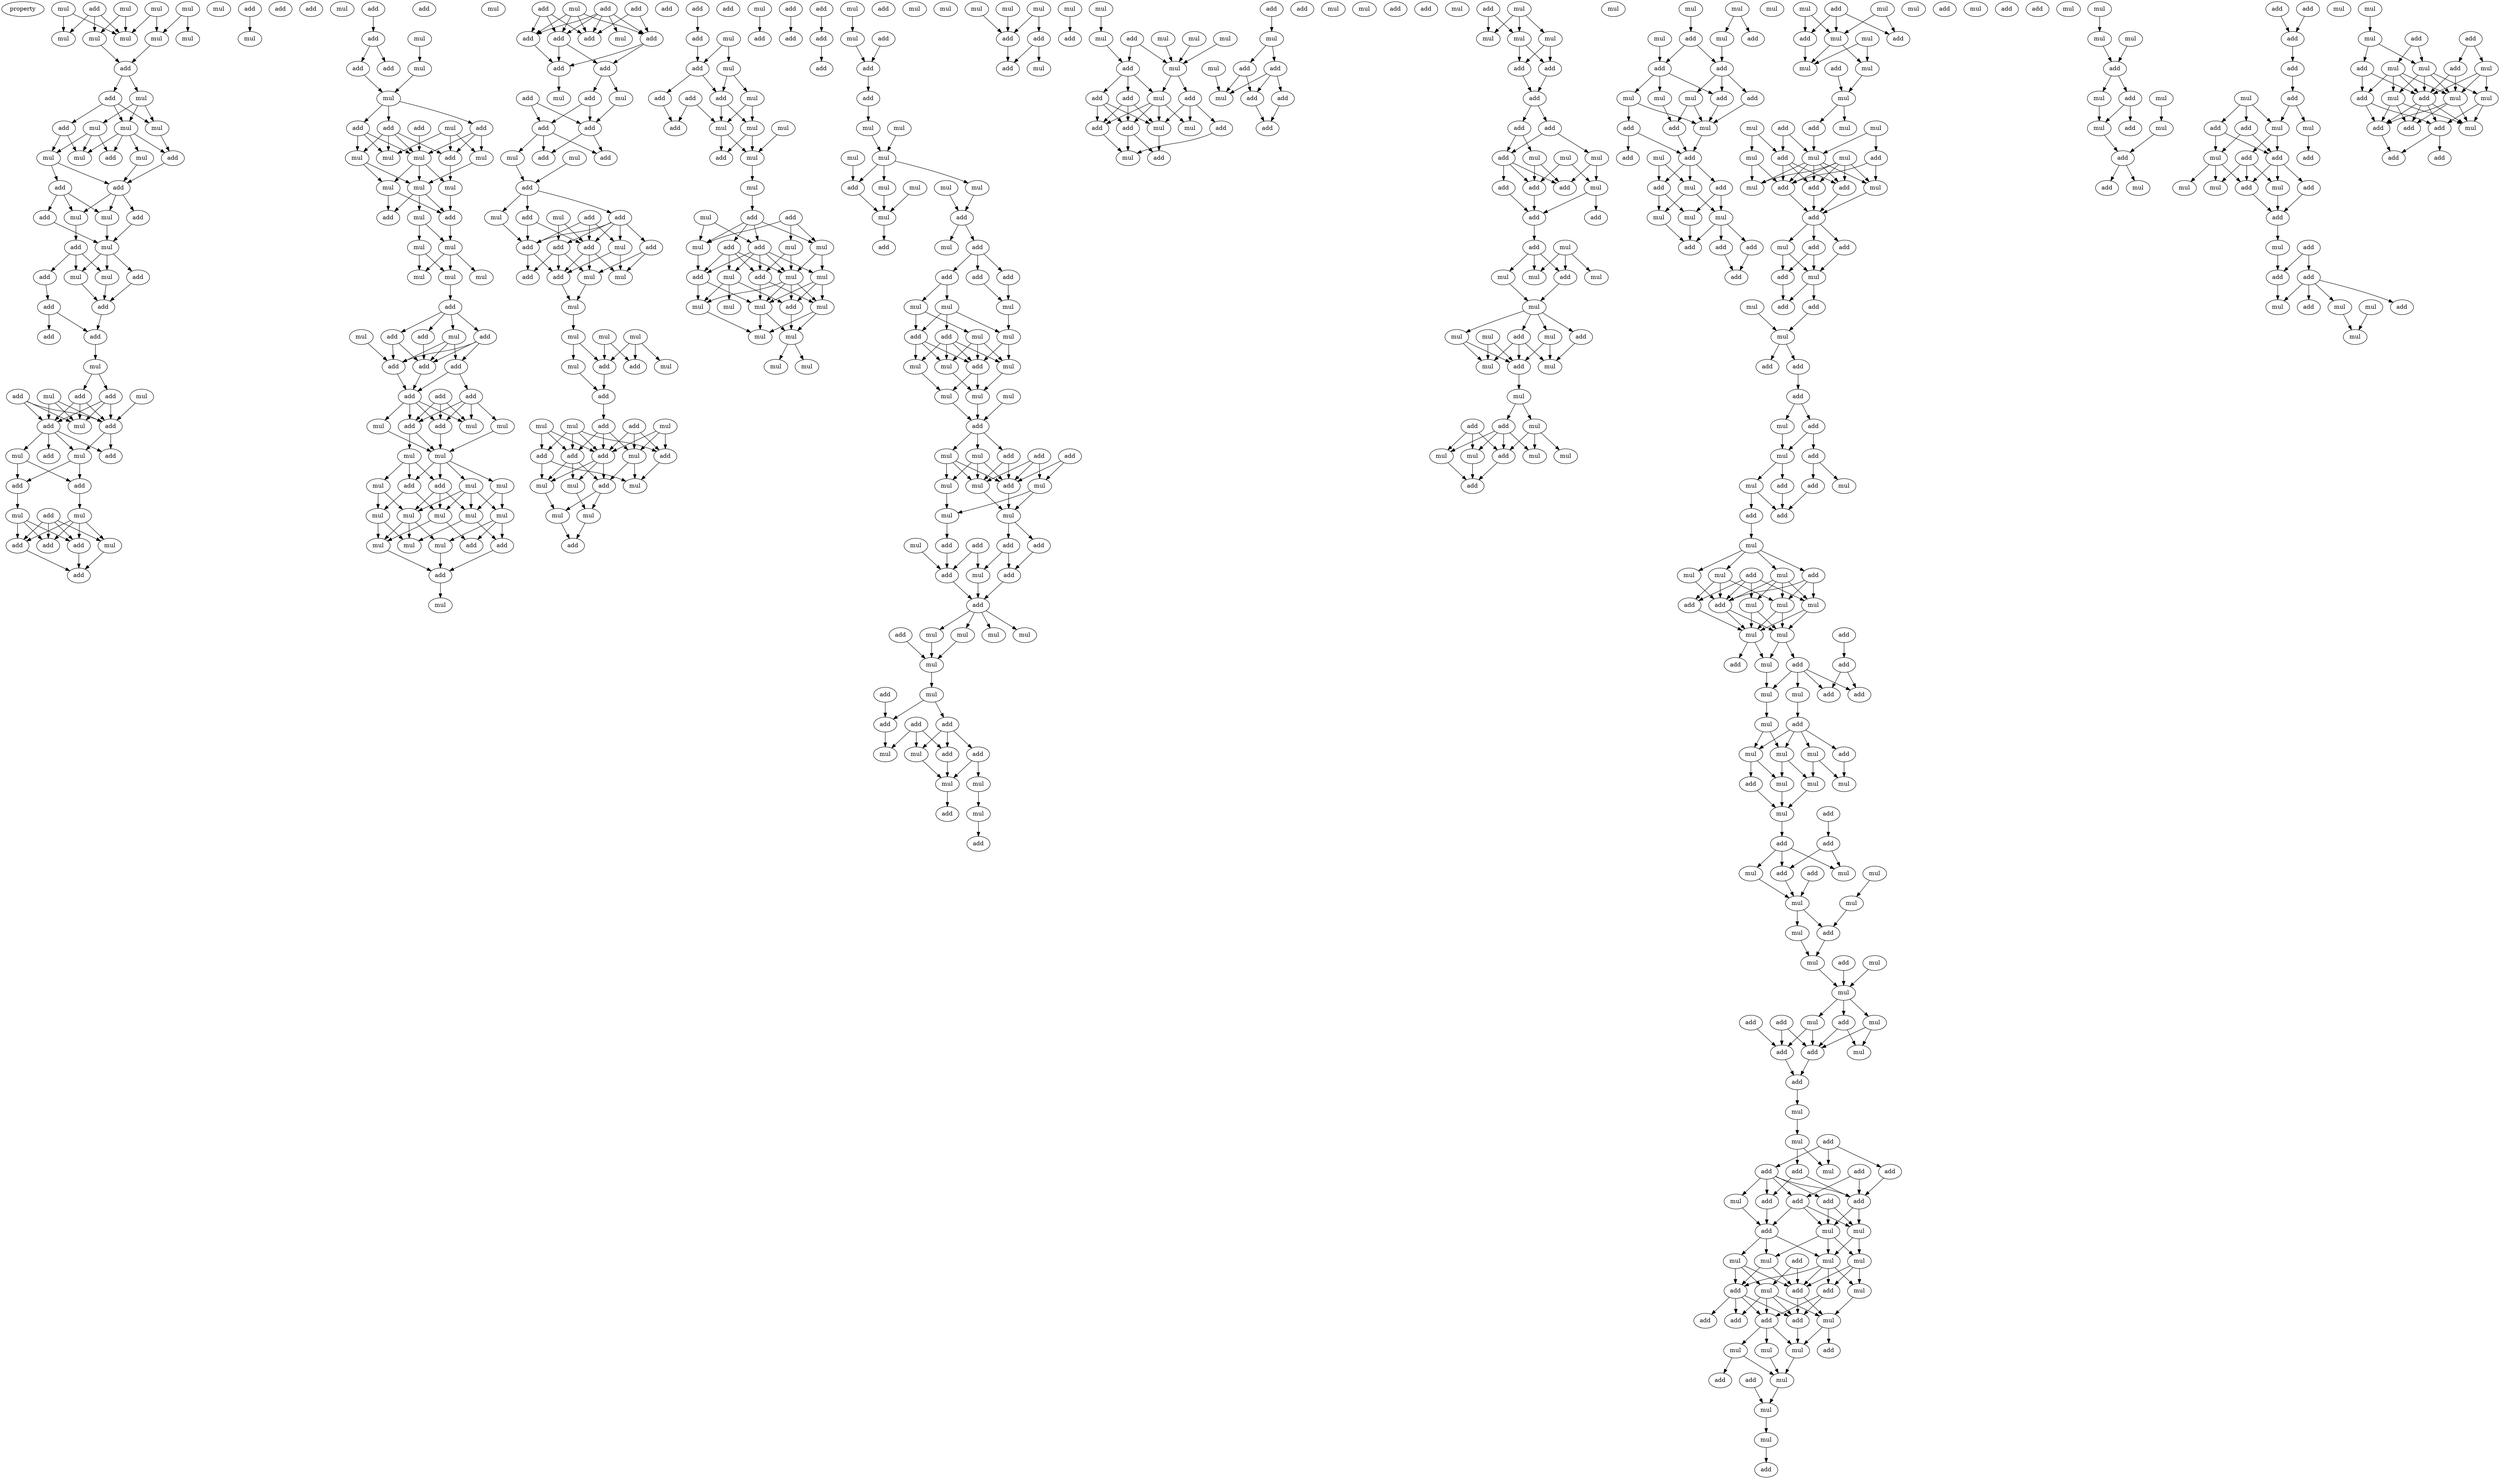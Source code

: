 digraph {
    node [fontcolor=black]
    property [mul=2,lf=1.2]
    0 [ label = mul ];
    1 [ label = mul ];
    2 [ label = mul ];
    3 [ label = add ];
    4 [ label = mul ];
    5 [ label = mul ];
    6 [ label = mul ];
    7 [ label = mul ];
    8 [ label = mul ];
    9 [ label = mul ];
    10 [ label = add ];
    11 [ label = mul ];
    12 [ label = add ];
    13 [ label = mul ];
    14 [ label = mul ];
    15 [ label = mul ];
    16 [ label = add ];
    17 [ label = mul ];
    18 [ label = mul ];
    19 [ label = add ];
    20 [ label = add ];
    21 [ label = mul ];
    22 [ label = add ];
    23 [ label = add ];
    24 [ label = mul ];
    25 [ label = add ];
    26 [ label = add ];
    27 [ label = mul ];
    28 [ label = mul ];
    29 [ label = add ];
    30 [ label = mul ];
    31 [ label = mul ];
    32 [ label = mul ];
    33 [ label = add ];
    34 [ label = add ];
    35 [ label = add ];
    36 [ label = add ];
    37 [ label = add ];
    38 [ label = add ];
    39 [ label = mul ];
    40 [ label = add ];
    41 [ label = mul ];
    42 [ label = add ];
    43 [ label = mul ];
    44 [ label = add ];
    45 [ label = mul ];
    46 [ label = add ];
    47 [ label = add ];
    48 [ label = mul ];
    49 [ label = add ];
    50 [ label = add ];
    51 [ label = mul ];
    52 [ label = add ];
    53 [ label = add ];
    54 [ label = mul ];
    55 [ label = add ];
    56 [ label = mul ];
    57 [ label = add ];
    58 [ label = mul ];
    59 [ label = add ];
    60 [ label = add ];
    61 [ label = add ];
    62 [ label = add ];
    63 [ label = mul ];
    64 [ label = add ];
    65 [ label = add ];
    66 [ label = mul ];
    67 [ label = add ];
    68 [ label = add ];
    69 [ label = mul ];
    70 [ label = add ];
    71 [ label = mul ];
    72 [ label = add ];
    73 [ label = add ];
    74 [ label = mul ];
    75 [ label = add ];
    76 [ label = add ];
    77 [ label = add ];
    78 [ label = mul ];
    79 [ label = add ];
    80 [ label = mul ];
    81 [ label = mul ];
    82 [ label = add ];
    83 [ label = mul ];
    84 [ label = mul ];
    85 [ label = mul ];
    86 [ label = mul ];
    87 [ label = mul ];
    88 [ label = mul ];
    89 [ label = add ];
    90 [ label = add ];
    91 [ label = mul ];
    92 [ label = mul ];
    93 [ label = mul ];
    94 [ label = mul ];
    95 [ label = mul ];
    96 [ label = mul ];
    97 [ label = add ];
    98 [ label = mul ];
    99 [ label = add ];
    100 [ label = add ];
    101 [ label = mul ];
    102 [ label = add ];
    103 [ label = add ];
    104 [ label = add ];
    105 [ label = add ];
    106 [ label = add ];
    107 [ label = add ];
    108 [ label = add ];
    109 [ label = mul ];
    110 [ label = mul ];
    111 [ label = mul ];
    112 [ label = add ];
    113 [ label = add ];
    114 [ label = mul ];
    115 [ label = mul ];
    116 [ label = mul ];
    117 [ label = add ];
    118 [ label = add ];
    119 [ label = mul ];
    120 [ label = mul ];
    121 [ label = mul ];
    122 [ label = mul ];
    123 [ label = mul ];
    124 [ label = mul ];
    125 [ label = mul ];
    126 [ label = mul ];
    127 [ label = mul ];
    128 [ label = add ];
    129 [ label = mul ];
    130 [ label = add ];
    131 [ label = add ];
    132 [ label = mul ];
    133 [ label = add ];
    134 [ label = mul ];
    135 [ label = add ];
    136 [ label = add ];
    137 [ label = mul ];
    138 [ label = add ];
    139 [ label = add ];
    140 [ label = add ];
    141 [ label = add ];
    142 [ label = add ];
    143 [ label = add ];
    144 [ label = add ];
    145 [ label = add ];
    146 [ label = mul ];
    147 [ label = mul ];
    148 [ label = add ];
    149 [ label = add ];
    150 [ label = add ];
    151 [ label = mul ];
    152 [ label = add ];
    153 [ label = mul ];
    154 [ label = add ];
    155 [ label = add ];
    156 [ label = mul ];
    157 [ label = add ];
    158 [ label = mul ];
    159 [ label = add ];
    160 [ label = add ];
    161 [ label = add ];
    162 [ label = add ];
    163 [ label = add ];
    164 [ label = mul ];
    165 [ label = mul ];
    166 [ label = mul ];
    167 [ label = add ];
    168 [ label = add ];
    169 [ label = mul ];
    170 [ label = mul ];
    171 [ label = mul ];
    172 [ label = mul ];
    173 [ label = mul ];
    174 [ label = add ];
    175 [ label = mul ];
    176 [ label = add ];
    177 [ label = add ];
    178 [ label = add ];
    179 [ label = mul ];
    180 [ label = mul ];
    181 [ label = mul ];
    182 [ label = add ];
    183 [ label = add ];
    184 [ label = add ];
    185 [ label = add ];
    186 [ label = add ];
    187 [ label = mul ];
    188 [ label = add ];
    189 [ label = add ];
    190 [ label = mul ];
    191 [ label = mul ];
    192 [ label = mul ];
    193 [ label = mul ];
    194 [ label = mul ];
    195 [ label = add ];
    196 [ label = add ];
    197 [ label = mul ];
    198 [ label = add ];
    199 [ label = add ];
    200 [ label = mul ];
    201 [ label = add ];
    202 [ label = add ];
    203 [ label = mul ];
    204 [ label = add ];
    205 [ label = add ];
    206 [ label = mul ];
    207 [ label = mul ];
    208 [ label = mul ];
    209 [ label = add ];
    210 [ label = add ];
    211 [ label = mul ];
    212 [ label = mul ];
    213 [ label = add ];
    214 [ label = add ];
    215 [ label = mul ];
    216 [ label = mul ];
    217 [ label = add ];
    218 [ label = mul ];
    219 [ label = add ];
    220 [ label = mul ];
    221 [ label = mul ];
    222 [ label = mul ];
    223 [ label = add ];
    224 [ label = mul ];
    225 [ label = add ];
    226 [ label = mul ];
    227 [ label = mul ];
    228 [ label = mul ];
    229 [ label = add ];
    230 [ label = mul ];
    231 [ label = mul ];
    232 [ label = mul ];
    233 [ label = mul ];
    234 [ label = mul ];
    235 [ label = mul ];
    236 [ label = add ];
    237 [ label = add ];
    238 [ label = add ];
    239 [ label = add ];
    240 [ label = mul ];
    241 [ label = add ];
    242 [ label = add ];
    243 [ label = mul ];
    244 [ label = add ];
    245 [ label = mul ];
    246 [ label = add ];
    247 [ label = add ];
    248 [ label = add ];
    249 [ label = mul ];
    250 [ label = mul ];
    251 [ label = mul ];
    252 [ label = mul ];
    253 [ label = mul ];
    254 [ label = mul ];
    255 [ label = mul ];
    256 [ label = mul ];
    257 [ label = add ];
    258 [ label = mul ];
    259 [ label = add ];
    260 [ label = add ];
    261 [ label = add ];
    262 [ label = mul ];
    263 [ label = add ];
    264 [ label = add ];
    265 [ label = add ];
    266 [ label = mul ];
    267 [ label = mul ];
    268 [ label = mul ];
    269 [ label = add ];
    270 [ label = mul ];
    271 [ label = add ];
    272 [ label = mul ];
    273 [ label = add ];
    274 [ label = mul ];
    275 [ label = mul ];
    276 [ label = mul ];
    277 [ label = mul ];
    278 [ label = mul ];
    279 [ label = mul ];
    280 [ label = add ];
    281 [ label = add ];
    282 [ label = mul ];
    283 [ label = mul ];
    284 [ label = add ];
    285 [ label = add ];
    286 [ label = mul ];
    287 [ label = mul ];
    288 [ label = add ];
    289 [ label = mul ];
    290 [ label = mul ];
    291 [ label = mul ];
    292 [ label = add ];
    293 [ label = add ];
    294 [ label = add ];
    295 [ label = add ];
    296 [ label = mul ];
    297 [ label = add ];
    298 [ label = mul ];
    299 [ label = add ];
    300 [ label = add ];
    301 [ label = mul ];
    302 [ label = add ];
    303 [ label = mul ];
    304 [ label = mul ];
    305 [ label = mul ];
    306 [ label = mul ];
    307 [ label = add ];
    308 [ label = mul ];
    309 [ label = add ];
    310 [ label = add ];
    311 [ label = add ];
    312 [ label = mul ];
    313 [ label = mul ];
    314 [ label = add ];
    315 [ label = mul ];
    316 [ label = add ];
    317 [ label = mul ];
    318 [ label = mul ];
    319 [ label = add ];
    320 [ label = mul ];
    321 [ label = add ];
    322 [ label = mul ];
    323 [ label = mul ];
    324 [ label = mul ];
    325 [ label = mul ];
    326 [ label = add ];
    327 [ label = add ];
    328 [ label = add ];
    329 [ label = add ];
    330 [ label = mul ];
    331 [ label = mul ];
    332 [ label = mul ];
    333 [ label = mul ];
    334 [ label = mul ];
    335 [ label = mul ];
    336 [ label = add ];
    337 [ label = add ];
    338 [ label = mul ];
    339 [ label = add ];
    340 [ label = add ];
    341 [ label = mul ];
    342 [ label = add ];
    343 [ label = add ];
    344 [ label = mul ];
    345 [ label = add ];
    346 [ label = add ];
    347 [ label = mul ];
    348 [ label = mul ];
    349 [ label = add ];
    350 [ label = add ];
    351 [ label = mul ];
    352 [ label = mul ];
    353 [ label = add ];
    354 [ label = add ];
    355 [ label = add ];
    356 [ label = add ];
    357 [ label = add ];
    358 [ label = mul ];
    359 [ label = add ];
    360 [ label = mul ];
    361 [ label = mul ];
    362 [ label = add ];
    363 [ label = add ];
    364 [ label = mul ];
    365 [ label = mul ];
    366 [ label = add ];
    367 [ label = mul ];
    368 [ label = mul ];
    369 [ label = mul ];
    370 [ label = add ];
    371 [ label = add ];
    372 [ label = add ];
    373 [ label = add ];
    374 [ label = add ];
    375 [ label = add ];
    376 [ label = mul ];
    377 [ label = mul ];
    378 [ label = mul ];
    379 [ label = add ];
    380 [ label = add ];
    381 [ label = add ];
    382 [ label = mul ];
    383 [ label = add ];
    384 [ label = add ];
    385 [ label = mul ];
    386 [ label = add ];
    387 [ label = mul ];
    388 [ label = mul ];
    389 [ label = add ];
    390 [ label = mul ];
    391 [ label = mul ];
    392 [ label = mul ];
    393 [ label = add ];
    394 [ label = mul ];
    395 [ label = mul ];
    396 [ label = add ];
    397 [ label = mul ];
    398 [ label = mul ];
    399 [ label = mul ];
    400 [ label = add ];
    401 [ label = mul ];
    402 [ label = mul ];
    403 [ label = add ];
    404 [ label = add ];
    405 [ label = mul ];
    406 [ label = add ];
    407 [ label = mul ];
    408 [ label = mul ];
    409 [ label = mul ];
    410 [ label = add ];
    411 [ label = mul ];
    412 [ label = mul ];
    413 [ label = add ];
    414 [ label = mul ];
    415 [ label = mul ];
    416 [ label = mul ];
    417 [ label = add ];
    418 [ label = add ];
    419 [ label = add ];
    420 [ label = add ];
    421 [ label = mul ];
    422 [ label = mul ];
    423 [ label = mul ];
    424 [ label = add ];
    425 [ label = add ];
    426 [ label = add ];
    427 [ label = mul ];
    428 [ label = add ];
    429 [ label = add ];
    430 [ label = mul ];
    431 [ label = mul ];
    432 [ label = add ];
    433 [ label = add ];
    434 [ label = mul ];
    435 [ label = mul ];
    436 [ label = mul ];
    437 [ label = add ];
    438 [ label = add ];
    439 [ label = add ];
    440 [ label = add ];
    441 [ label = mul ];
    442 [ label = mul ];
    443 [ label = add ];
    444 [ label = mul ];
    445 [ label = add ];
    446 [ label = add ];
    447 [ label = mul ];
    448 [ label = add ];
    449 [ label = mul ];
    450 [ label = mul ];
    451 [ label = mul ];
    452 [ label = mul ];
    453 [ label = add ];
    454 [ label = mul ];
    455 [ label = add ];
    456 [ label = mul ];
    457 [ label = mul ];
    458 [ label = mul ];
    459 [ label = add ];
    460 [ label = mul ];
    461 [ label = add ];
    462 [ label = add ];
    463 [ label = mul ];
    464 [ label = mul ];
    465 [ label = add ];
    466 [ label = add ];
    467 [ label = add ];
    468 [ label = mul ];
    469 [ label = add ];
    470 [ label = add ];
    471 [ label = mul ];
    472 [ label = add ];
    473 [ label = mul ];
    474 [ label = add ];
    475 [ label = add ];
    476 [ label = mul ];
    477 [ label = add ];
    478 [ label = mul ];
    479 [ label = mul ];
    480 [ label = add ];
    481 [ label = add ];
    482 [ label = add ];
    483 [ label = mul ];
    484 [ label = add ];
    485 [ label = mul ];
    486 [ label = add ];
    487 [ label = mul ];
    488 [ label = add ];
    489 [ label = mul ];
    490 [ label = add ];
    491 [ label = add ];
    492 [ label = add ];
    493 [ label = mul ];
    494 [ label = mul ];
    495 [ label = add ];
    496 [ label = mul ];
    497 [ label = mul ];
    498 [ label = add ];
    499 [ label = mul ];
    500 [ label = add ];
    501 [ label = mul ];
    502 [ label = mul ];
    503 [ label = add ];
    504 [ label = mul ];
    505 [ label = mul ];
    506 [ label = add ];
    507 [ label = add ];
    508 [ label = add ];
    509 [ label = mul ];
    510 [ label = add ];
    511 [ label = add ];
    512 [ label = mul ];
    513 [ label = add ];
    514 [ label = mul ];
    515 [ label = add ];
    516 [ label = mul ];
    517 [ label = mul ];
    518 [ label = mul ];
    519 [ label = add ];
    520 [ label = mul ];
    521 [ label = mul ];
    522 [ label = mul ];
    523 [ label = add ];
    524 [ label = mul ];
    525 [ label = add ];
    526 [ label = mul ];
    527 [ label = add ];
    528 [ label = add ];
    529 [ label = add ];
    530 [ label = mul ];
    531 [ label = add ];
    532 [ label = mul ];
    533 [ label = add ];
    534 [ label = mul ];
    535 [ label = mul ];
    536 [ label = mul ];
    537 [ label = add ];
    538 [ label = mul ];
    539 [ label = add ];
    540 [ label = add ];
    541 [ label = mul ];
    542 [ label = mul ];
    543 [ label = mul ];
    544 [ label = mul ];
    545 [ label = mul ];
    546 [ label = add ];
    547 [ label = add ];
    548 [ label = add ];
    549 [ label = add ];
    550 [ label = mul ];
    551 [ label = add ];
    552 [ label = add ];
    553 [ label = mul ];
    554 [ label = add ];
    555 [ label = mul ];
    556 [ label = add ];
    557 [ label = add ];
    558 [ label = mul ];
    559 [ label = add ];
    560 [ label = add ];
    561 [ label = mul ];
    562 [ label = add ];
    563 [ label = add ];
    564 [ label = add ];
    565 [ label = add ];
    566 [ label = mul ];
    567 [ label = mul ];
    568 [ label = add ];
    569 [ label = mul ];
    570 [ label = mul ];
    571 [ label = add ];
    572 [ label = mul ];
    573 [ label = mul ];
    574 [ label = add ];
    575 [ label = mul ];
    576 [ label = mul ];
    577 [ label = add ];
    578 [ label = add ];
    579 [ label = add ];
    580 [ label = add ];
    581 [ label = add ];
    582 [ label = add ];
    583 [ label = mul ];
    584 [ label = mul ];
    585 [ label = mul ];
    586 [ label = mul ];
    587 [ label = add ];
    588 [ label = mul ];
    589 [ label = add ];
    590 [ label = add ];
    591 [ label = mul ];
    592 [ label = mul ];
    593 [ label = mul ];
    594 [ label = add ];
    595 [ label = mul ];
    596 [ label = mul ];
    597 [ label = mul ];
    598 [ label = add ];
    599 [ label = mul ];
    600 [ label = mul ];
    601 [ label = add ];
    602 [ label = mul ];
    603 [ label = add ];
    604 [ label = mul ];
    605 [ label = add ];
    606 [ label = add ];
    607 [ label = mul ];
    608 [ label = add ];
    609 [ label = mul ];
    610 [ label = add ];
    611 [ label = add ];
    612 [ label = add ];
    613 [ label = mul ];
    614 [ label = add ];
    615 [ label = mul ];
    616 [ label = add ];
    617 [ label = mul ];
    618 [ label = add ];
    619 [ label = add ];
    620 [ label = add ];
    621 [ label = add ];
    622 [ label = mul ];
    623 [ label = mul ];
    624 [ label = mul ];
    625 [ label = mul ];
    626 [ label = add ];
    627 [ label = add ];
    628 [ label = add ];
    629 [ label = add ];
    630 [ label = mul ];
    631 [ label = add ];
    632 [ label = add ];
    633 [ label = add ];
    634 [ label = mul ];
    635 [ label = mul ];
    636 [ label = add ];
    637 [ label = mul ];
    638 [ label = mul ];
    639 [ label = mul ];
    640 [ label = add ];
    641 [ label = add ];
    642 [ label = mul ];
    643 [ label = add ];
    644 [ label = mul ];
    645 [ label = mul ];
    646 [ label = mul ];
    647 [ label = add ];
    648 [ label = mul ];
    649 [ label = mul ];
    650 [ label = mul ];
    651 [ label = add ];
    652 [ label = add ];
    653 [ label = mul ];
    654 [ label = add ];
    655 [ label = add ];
    656 [ label = add ];
    657 [ label = add ];
    658 [ label = add ];
    0 -> 6 [ name = 0 ];
    0 -> 8 [ name = 1 ];
    1 -> 7 [ name = 2 ];
    1 -> 9 [ name = 3 ];
    2 -> 6 [ name = 4 ];
    2 -> 9 [ name = 5 ];
    3 -> 5 [ name = 6 ];
    3 -> 6 [ name = 7 ];
    3 -> 8 [ name = 8 ];
    4 -> 5 [ name = 9 ];
    4 -> 6 [ name = 10 ];
    8 -> 10 [ name = 11 ];
    9 -> 10 [ name = 12 ];
    10 -> 11 [ name = 13 ];
    10 -> 12 [ name = 14 ];
    11 -> 13 [ name = 15 ];
    11 -> 14 [ name = 16 ];
    11 -> 15 [ name = 17 ];
    12 -> 13 [ name = 18 ];
    12 -> 14 [ name = 19 ];
    12 -> 16 [ name = 20 ];
    13 -> 17 [ name = 21 ];
    13 -> 19 [ name = 22 ];
    13 -> 20 [ name = 23 ];
    13 -> 21 [ name = 24 ];
    14 -> 19 [ name = 25 ];
    15 -> 18 [ name = 26 ];
    15 -> 20 [ name = 27 ];
    15 -> 21 [ name = 28 ];
    16 -> 18 [ name = 29 ];
    16 -> 21 [ name = 30 ];
    17 -> 23 [ name = 31 ];
    18 -> 22 [ name = 32 ];
    18 -> 23 [ name = 33 ];
    19 -> 23 [ name = 34 ];
    22 -> 24 [ name = 35 ];
    22 -> 25 [ name = 36 ];
    22 -> 27 [ name = 37 ];
    23 -> 24 [ name = 38 ];
    23 -> 26 [ name = 39 ];
    23 -> 27 [ name = 40 ];
    24 -> 28 [ name = 41 ];
    25 -> 28 [ name = 42 ];
    26 -> 28 [ name = 43 ];
    27 -> 29 [ name = 44 ];
    28 -> 31 [ name = 45 ];
    28 -> 32 [ name = 46 ];
    28 -> 34 [ name = 47 ];
    29 -> 31 [ name = 48 ];
    29 -> 32 [ name = 49 ];
    29 -> 33 [ name = 50 ];
    31 -> 35 [ name = 51 ];
    32 -> 35 [ name = 52 ];
    33 -> 36 [ name = 53 ];
    34 -> 35 [ name = 54 ];
    35 -> 38 [ name = 55 ];
    36 -> 37 [ name = 56 ];
    36 -> 38 [ name = 57 ];
    38 -> 39 [ name = 58 ];
    39 -> 40 [ name = 59 ];
    39 -> 44 [ name = 60 ];
    40 -> 45 [ name = 61 ];
    40 -> 46 [ name = 62 ];
    40 -> 47 [ name = 63 ];
    41 -> 46 [ name = 64 ];
    42 -> 45 [ name = 65 ];
    42 -> 46 [ name = 66 ];
    42 -> 47 [ name = 67 ];
    43 -> 45 [ name = 68 ];
    43 -> 46 [ name = 69 ];
    43 -> 47 [ name = 70 ];
    44 -> 45 [ name = 71 ];
    44 -> 46 [ name = 72 ];
    44 -> 47 [ name = 73 ];
    46 -> 48 [ name = 74 ];
    46 -> 50 [ name = 75 ];
    47 -> 48 [ name = 76 ];
    47 -> 49 [ name = 77 ];
    47 -> 50 [ name = 78 ];
    47 -> 51 [ name = 79 ];
    48 -> 52 [ name = 80 ];
    48 -> 53 [ name = 81 ];
    51 -> 52 [ name = 82 ];
    51 -> 53 [ name = 83 ];
    52 -> 56 [ name = 84 ];
    53 -> 54 [ name = 85 ];
    54 -> 57 [ name = 86 ];
    54 -> 59 [ name = 87 ];
    54 -> 61 [ name = 88 ];
    55 -> 57 [ name = 89 ];
    55 -> 58 [ name = 90 ];
    55 -> 59 [ name = 91 ];
    55 -> 61 [ name = 92 ];
    56 -> 57 [ name = 93 ];
    56 -> 58 [ name = 94 ];
    56 -> 59 [ name = 95 ];
    56 -> 61 [ name = 96 ];
    58 -> 62 [ name = 97 ];
    59 -> 62 [ name = 98 ];
    60 -> 63 [ name = 99 ];
    61 -> 62 [ name = 100 ];
    67 -> 70 [ name = 101 ];
    69 -> 71 [ name = 102 ];
    70 -> 72 [ name = 103 ];
    70 -> 73 [ name = 104 ];
    71 -> 74 [ name = 105 ];
    73 -> 74 [ name = 106 ];
    74 -> 75 [ name = 107 ];
    74 -> 76 [ name = 108 ];
    74 -> 77 [ name = 109 ];
    75 -> 81 [ name = 110 ];
    75 -> 83 [ name = 111 ];
    75 -> 84 [ name = 112 ];
    76 -> 81 [ name = 113 ];
    76 -> 82 [ name = 114 ];
    76 -> 83 [ name = 115 ];
    76 -> 84 [ name = 116 ];
    77 -> 80 [ name = 117 ];
    77 -> 81 [ name = 118 ];
    77 -> 82 [ name = 119 ];
    78 -> 80 [ name = 120 ];
    78 -> 82 [ name = 121 ];
    78 -> 83 [ name = 122 ];
    79 -> 81 [ name = 123 ];
    80 -> 86 [ name = 124 ];
    81 -> 85 [ name = 125 ];
    81 -> 86 [ name = 126 ];
    81 -> 87 [ name = 127 ];
    82 -> 85 [ name = 128 ];
    84 -> 86 [ name = 129 ];
    84 -> 87 [ name = 130 ];
    85 -> 89 [ name = 131 ];
    86 -> 88 [ name = 132 ];
    86 -> 89 [ name = 133 ];
    86 -> 90 [ name = 134 ];
    87 -> 89 [ name = 135 ];
    87 -> 90 [ name = 136 ];
    88 -> 92 [ name = 137 ];
    88 -> 93 [ name = 138 ];
    89 -> 93 [ name = 139 ];
    92 -> 94 [ name = 140 ];
    92 -> 96 [ name = 141 ];
    93 -> 94 [ name = 142 ];
    93 -> 95 [ name = 143 ];
    93 -> 96 [ name = 144 ];
    94 -> 97 [ name = 145 ];
    97 -> 98 [ name = 146 ];
    97 -> 99 [ name = 147 ];
    97 -> 100 [ name = 148 ];
    97 -> 102 [ name = 149 ];
    98 -> 103 [ name = 150 ];
    98 -> 104 [ name = 151 ];
    98 -> 105 [ name = 152 ];
    99 -> 103 [ name = 153 ];
    99 -> 104 [ name = 154 ];
    99 -> 105 [ name = 155 ];
    100 -> 103 [ name = 156 ];
    100 -> 104 [ name = 157 ];
    101 -> 104 [ name = 158 ];
    102 -> 103 [ name = 159 ];
    103 -> 107 [ name = 160 ];
    104 -> 107 [ name = 161 ];
    105 -> 107 [ name = 162 ];
    105 -> 108 [ name = 163 ];
    106 -> 110 [ name = 164 ];
    106 -> 112 [ name = 165 ];
    106 -> 113 [ name = 166 ];
    107 -> 109 [ name = 167 ];
    107 -> 110 [ name = 168 ];
    107 -> 112 [ name = 169 ];
    107 -> 113 [ name = 170 ];
    108 -> 110 [ name = 171 ];
    108 -> 111 [ name = 172 ];
    108 -> 112 [ name = 173 ];
    108 -> 113 [ name = 174 ];
    109 -> 114 [ name = 175 ];
    111 -> 114 [ name = 176 ];
    112 -> 114 [ name = 177 ];
    113 -> 114 [ name = 178 ];
    113 -> 115 [ name = 179 ];
    114 -> 117 [ name = 180 ];
    114 -> 118 [ name = 181 ];
    114 -> 119 [ name = 182 ];
    114 -> 120 [ name = 183 ];
    115 -> 116 [ name = 184 ];
    115 -> 117 [ name = 185 ];
    115 -> 118 [ name = 186 ];
    116 -> 121 [ name = 187 ];
    116 -> 125 [ name = 188 ];
    117 -> 122 [ name = 189 ];
    117 -> 124 [ name = 190 ];
    117 -> 125 [ name = 191 ];
    118 -> 121 [ name = 192 ];
    118 -> 122 [ name = 193 ];
    119 -> 122 [ name = 194 ];
    119 -> 123 [ name = 195 ];
    119 -> 124 [ name = 196 ];
    119 -> 125 [ name = 197 ];
    120 -> 123 [ name = 198 ];
    120 -> 124 [ name = 199 ];
    121 -> 127 [ name = 200 ];
    121 -> 129 [ name = 201 ];
    122 -> 129 [ name = 202 ];
    122 -> 130 [ name = 203 ];
    123 -> 126 [ name = 204 ];
    123 -> 128 [ name = 205 ];
    123 -> 130 [ name = 206 ];
    124 -> 127 [ name = 207 ];
    124 -> 128 [ name = 208 ];
    125 -> 126 [ name = 209 ];
    125 -> 127 [ name = 210 ];
    125 -> 129 [ name = 211 ];
    126 -> 131 [ name = 212 ];
    128 -> 131 [ name = 213 ];
    129 -> 131 [ name = 214 ];
    131 -> 132 [ name = 215 ];
    133 -> 138 [ name = 216 ];
    133 -> 140 [ name = 217 ];
    133 -> 141 [ name = 218 ];
    134 -> 138 [ name = 219 ];
    134 -> 139 [ name = 220 ];
    134 -> 140 [ name = 221 ];
    134 -> 141 [ name = 222 ];
    135 -> 137 [ name = 223 ];
    135 -> 138 [ name = 224 ];
    135 -> 139 [ name = 225 ];
    135 -> 140 [ name = 226 ];
    135 -> 141 [ name = 227 ];
    136 -> 139 [ name = 228 ];
    136 -> 141 [ name = 229 ];
    138 -> 142 [ name = 230 ];
    138 -> 143 [ name = 231 ];
    139 -> 142 [ name = 232 ];
    139 -> 143 [ name = 233 ];
    140 -> 142 [ name = 234 ];
    142 -> 147 [ name = 235 ];
    143 -> 144 [ name = 236 ];
    143 -> 146 [ name = 237 ];
    144 -> 148 [ name = 238 ];
    144 -> 149 [ name = 239 ];
    145 -> 148 [ name = 240 ];
    145 -> 149 [ name = 241 ];
    146 -> 149 [ name = 242 ];
    148 -> 150 [ name = 243 ];
    148 -> 152 [ name = 244 ];
    148 -> 153 [ name = 245 ];
    149 -> 150 [ name = 246 ];
    149 -> 152 [ name = 247 ];
    151 -> 154 [ name = 248 ];
    153 -> 154 [ name = 249 ];
    154 -> 157 [ name = 250 ];
    154 -> 158 [ name = 251 ];
    154 -> 159 [ name = 252 ];
    155 -> 161 [ name = 253 ];
    155 -> 163 [ name = 254 ];
    155 -> 164 [ name = 255 ];
    156 -> 161 [ name = 256 ];
    156 -> 162 [ name = 257 ];
    157 -> 160 [ name = 258 ];
    157 -> 161 [ name = 259 ];
    157 -> 162 [ name = 260 ];
    157 -> 163 [ name = 261 ];
    157 -> 164 [ name = 262 ];
    158 -> 163 [ name = 263 ];
    159 -> 161 [ name = 264 ];
    159 -> 163 [ name = 265 ];
    160 -> 165 [ name = 266 ];
    160 -> 166 [ name = 267 ];
    161 -> 165 [ name = 268 ];
    161 -> 166 [ name = 269 ];
    161 -> 167 [ name = 270 ];
    162 -> 165 [ name = 271 ];
    162 -> 167 [ name = 272 ];
    162 -> 168 [ name = 273 ];
    163 -> 167 [ name = 274 ];
    163 -> 168 [ name = 275 ];
    164 -> 166 [ name = 276 ];
    164 -> 167 [ name = 277 ];
    165 -> 169 [ name = 278 ];
    167 -> 169 [ name = 279 ];
    169 -> 171 [ name = 280 ];
    170 -> 176 [ name = 281 ];
    170 -> 177 [ name = 282 ];
    171 -> 175 [ name = 283 ];
    171 -> 177 [ name = 284 ];
    172 -> 173 [ name = 285 ];
    172 -> 176 [ name = 286 ];
    172 -> 177 [ name = 287 ];
    175 -> 178 [ name = 288 ];
    177 -> 178 [ name = 289 ];
    178 -> 183 [ name = 290 ];
    179 -> 185 [ name = 291 ];
    179 -> 186 [ name = 292 ];
    179 -> 188 [ name = 293 ];
    180 -> 184 [ name = 294 ];
    180 -> 185 [ name = 295 ];
    180 -> 186 [ name = 296 ];
    180 -> 188 [ name = 297 ];
    181 -> 184 [ name = 298 ];
    181 -> 185 [ name = 299 ];
    181 -> 187 [ name = 300 ];
    182 -> 184 [ name = 301 ];
    182 -> 185 [ name = 302 ];
    182 -> 187 [ name = 303 ];
    183 -> 185 [ name = 304 ];
    183 -> 187 [ name = 305 ];
    183 -> 188 [ name = 306 ];
    184 -> 191 [ name = 307 ];
    185 -> 189 [ name = 308 ];
    185 -> 190 [ name = 309 ];
    185 -> 192 [ name = 310 ];
    186 -> 190 [ name = 311 ];
    186 -> 191 [ name = 312 ];
    187 -> 189 [ name = 313 ];
    187 -> 191 [ name = 314 ];
    188 -> 189 [ name = 315 ];
    188 -> 190 [ name = 316 ];
    188 -> 192 [ name = 317 ];
    189 -> 193 [ name = 318 ];
    189 -> 194 [ name = 319 ];
    190 -> 193 [ name = 320 ];
    192 -> 194 [ name = 321 ];
    193 -> 195 [ name = 322 ];
    194 -> 195 [ name = 323 ];
    196 -> 198 [ name = 324 ];
    197 -> 199 [ name = 325 ];
    197 -> 200 [ name = 326 ];
    198 -> 199 [ name = 327 ];
    199 -> 201 [ name = 328 ];
    199 -> 204 [ name = 329 ];
    200 -> 203 [ name = 330 ];
    200 -> 204 [ name = 331 ];
    201 -> 209 [ name = 332 ];
    202 -> 206 [ name = 333 ];
    202 -> 209 [ name = 334 ];
    203 -> 206 [ name = 335 ];
    203 -> 208 [ name = 336 ];
    204 -> 206 [ name = 337 ];
    204 -> 208 [ name = 338 ];
    206 -> 210 [ name = 339 ];
    206 -> 211 [ name = 340 ];
    207 -> 211 [ name = 341 ];
    208 -> 210 [ name = 342 ];
    208 -> 211 [ name = 343 ];
    211 -> 212 [ name = 344 ];
    212 -> 214 [ name = 345 ];
    213 -> 216 [ name = 346 ];
    213 -> 218 [ name = 347 ];
    213 -> 220 [ name = 348 ];
    214 -> 216 [ name = 349 ];
    214 -> 217 [ name = 350 ];
    214 -> 218 [ name = 351 ];
    214 -> 219 [ name = 352 ];
    215 -> 218 [ name = 353 ];
    215 -> 219 [ name = 354 ];
    216 -> 222 [ name = 355 ];
    216 -> 224 [ name = 356 ];
    217 -> 221 [ name = 357 ];
    217 -> 223 [ name = 358 ];
    217 -> 224 [ name = 359 ];
    217 -> 225 [ name = 360 ];
    218 -> 223 [ name = 361 ];
    219 -> 221 [ name = 362 ];
    219 -> 222 [ name = 363 ];
    219 -> 223 [ name = 364 ];
    219 -> 224 [ name = 365 ];
    219 -> 225 [ name = 366 ];
    220 -> 224 [ name = 367 ];
    220 -> 225 [ name = 368 ];
    221 -> 226 [ name = 369 ];
    221 -> 229 [ name = 370 ];
    221 -> 230 [ name = 371 ];
    222 -> 227 [ name = 372 ];
    222 -> 228 [ name = 373 ];
    222 -> 229 [ name = 374 ];
    223 -> 226 [ name = 375 ];
    223 -> 227 [ name = 376 ];
    224 -> 226 [ name = 377 ];
    224 -> 227 [ name = 378 ];
    224 -> 228 [ name = 379 ];
    224 -> 229 [ name = 380 ];
    225 -> 227 [ name = 381 ];
    225 -> 228 [ name = 382 ];
    226 -> 231 [ name = 383 ];
    227 -> 231 [ name = 384 ];
    227 -> 232 [ name = 385 ];
    228 -> 231 [ name = 386 ];
    228 -> 232 [ name = 387 ];
    229 -> 232 [ name = 388 ];
    232 -> 233 [ name = 389 ];
    232 -> 234 [ name = 390 ];
    235 -> 236 [ name = 391 ];
    237 -> 238 [ name = 392 ];
    239 -> 242 [ name = 393 ];
    240 -> 243 [ name = 394 ];
    242 -> 246 [ name = 395 ];
    243 -> 247 [ name = 396 ];
    244 -> 247 [ name = 397 ];
    247 -> 248 [ name = 398 ];
    248 -> 250 [ name = 399 ];
    249 -> 251 [ name = 400 ];
    250 -> 251 [ name = 401 ];
    251 -> 255 [ name = 402 ];
    251 -> 256 [ name = 403 ];
    251 -> 257 [ name = 404 ];
    252 -> 257 [ name = 405 ];
    253 -> 258 [ name = 406 ];
    254 -> 259 [ name = 407 ];
    255 -> 258 [ name = 408 ];
    256 -> 259 [ name = 409 ];
    257 -> 258 [ name = 410 ];
    258 -> 260 [ name = 411 ];
    259 -> 261 [ name = 412 ];
    259 -> 262 [ name = 413 ];
    261 -> 263 [ name = 414 ];
    261 -> 264 [ name = 415 ];
    261 -> 265 [ name = 416 ];
    263 -> 266 [ name = 417 ];
    263 -> 268 [ name = 418 ];
    264 -> 267 [ name = 419 ];
    265 -> 267 [ name = 420 ];
    266 -> 269 [ name = 421 ];
    266 -> 270 [ name = 422 ];
    267 -> 272 [ name = 423 ];
    268 -> 269 [ name = 424 ];
    268 -> 271 [ name = 425 ];
    268 -> 272 [ name = 426 ];
    269 -> 273 [ name = 427 ];
    269 -> 274 [ name = 428 ];
    269 -> 276 [ name = 429 ];
    270 -> 273 [ name = 430 ];
    270 -> 275 [ name = 431 ];
    270 -> 276 [ name = 432 ];
    271 -> 273 [ name = 433 ];
    271 -> 274 [ name = 434 ];
    271 -> 275 [ name = 435 ];
    271 -> 276 [ name = 436 ];
    272 -> 273 [ name = 437 ];
    272 -> 275 [ name = 438 ];
    273 -> 277 [ name = 439 ];
    273 -> 278 [ name = 440 ];
    274 -> 277 [ name = 441 ];
    275 -> 278 [ name = 442 ];
    276 -> 278 [ name = 443 ];
    277 -> 280 [ name = 444 ];
    278 -> 280 [ name = 445 ];
    279 -> 280 [ name = 446 ];
    280 -> 282 [ name = 447 ];
    280 -> 283 [ name = 448 ];
    280 -> 284 [ name = 449 ];
    281 -> 287 [ name = 450 ];
    281 -> 288 [ name = 451 ];
    282 -> 286 [ name = 452 ];
    282 -> 288 [ name = 453 ];
    282 -> 289 [ name = 454 ];
    283 -> 286 [ name = 455 ];
    283 -> 288 [ name = 456 ];
    283 -> 289 [ name = 457 ];
    284 -> 288 [ name = 458 ];
    284 -> 289 [ name = 459 ];
    285 -> 287 [ name = 460 ];
    285 -> 288 [ name = 461 ];
    285 -> 289 [ name = 462 ];
    286 -> 290 [ name = 463 ];
    287 -> 290 [ name = 464 ];
    287 -> 291 [ name = 465 ];
    288 -> 291 [ name = 466 ];
    289 -> 291 [ name = 467 ];
    290 -> 294 [ name = 468 ];
    291 -> 293 [ name = 469 ];
    291 -> 295 [ name = 470 ];
    292 -> 298 [ name = 471 ];
    292 -> 299 [ name = 472 ];
    293 -> 297 [ name = 473 ];
    293 -> 298 [ name = 474 ];
    294 -> 299 [ name = 475 ];
    295 -> 297 [ name = 476 ];
    296 -> 299 [ name = 477 ];
    297 -> 300 [ name = 478 ];
    298 -> 300 [ name = 479 ];
    299 -> 300 [ name = 480 ];
    300 -> 301 [ name = 481 ];
    300 -> 303 [ name = 482 ];
    300 -> 304 [ name = 483 ];
    300 -> 305 [ name = 484 ];
    301 -> 306 [ name = 485 ];
    302 -> 306 [ name = 486 ];
    304 -> 306 [ name = 487 ];
    306 -> 308 [ name = 488 ];
    307 -> 309 [ name = 489 ];
    308 -> 309 [ name = 490 ];
    308 -> 311 [ name = 491 ];
    309 -> 315 [ name = 492 ];
    310 -> 312 [ name = 493 ];
    310 -> 315 [ name = 494 ];
    310 -> 316 [ name = 495 ];
    311 -> 312 [ name = 496 ];
    311 -> 314 [ name = 497 ];
    311 -> 316 [ name = 498 ];
    312 -> 318 [ name = 499 ];
    314 -> 317 [ name = 500 ];
    314 -> 318 [ name = 501 ];
    316 -> 318 [ name = 502 ];
    317 -> 320 [ name = 503 ];
    318 -> 319 [ name = 504 ];
    320 -> 321 [ name = 505 ];
    322 -> 328 [ name = 506 ];
    323 -> 327 [ name = 507 ];
    324 -> 326 [ name = 508 ];
    324 -> 328 [ name = 509 ];
    325 -> 328 [ name = 510 ];
    326 -> 329 [ name = 511 ];
    326 -> 330 [ name = 512 ];
    328 -> 329 [ name = 513 ];
    331 -> 333 [ name = 514 ];
    332 -> 338 [ name = 515 ];
    333 -> 337 [ name = 516 ];
    334 -> 338 [ name = 517 ];
    335 -> 338 [ name = 518 ];
    336 -> 337 [ name = 519 ];
    336 -> 338 [ name = 520 ];
    337 -> 339 [ name = 521 ];
    337 -> 340 [ name = 522 ];
    337 -> 341 [ name = 523 ];
    338 -> 341 [ name = 524 ];
    338 -> 342 [ name = 525 ];
    339 -> 343 [ name = 526 ];
    339 -> 346 [ name = 527 ];
    339 -> 347 [ name = 528 ];
    340 -> 343 [ name = 529 ];
    340 -> 346 [ name = 530 ];
    340 -> 347 [ name = 531 ];
    341 -> 343 [ name = 532 ];
    341 -> 344 [ name = 533 ];
    341 -> 346 [ name = 534 ];
    341 -> 347 [ name = 535 ];
    342 -> 344 [ name = 536 ];
    342 -> 345 [ name = 537 ];
    342 -> 347 [ name = 538 ];
    343 -> 348 [ name = 539 ];
    343 -> 349 [ name = 540 ];
    345 -> 348 [ name = 541 ];
    346 -> 348 [ name = 542 ];
    347 -> 349 [ name = 543 ];
    350 -> 351 [ name = 544 ];
    351 -> 353 [ name = 545 ];
    351 -> 354 [ name = 546 ];
    352 -> 358 [ name = 547 ];
    353 -> 356 [ name = 548 ];
    353 -> 358 [ name = 549 ];
    354 -> 356 [ name = 550 ];
    354 -> 357 [ name = 551 ];
    354 -> 358 [ name = 552 ];
    356 -> 359 [ name = 553 ];
    357 -> 359 [ name = 554 ];
    365 -> 367 [ name = 555 ];
    365 -> 368 [ name = 556 ];
    365 -> 369 [ name = 557 ];
    366 -> 367 [ name = 558 ];
    366 -> 368 [ name = 559 ];
    368 -> 370 [ name = 560 ];
    368 -> 371 [ name = 561 ];
    369 -> 370 [ name = 562 ];
    369 -> 371 [ name = 563 ];
    370 -> 372 [ name = 564 ];
    371 -> 372 [ name = 565 ];
    372 -> 373 [ name = 566 ];
    372 -> 374 [ name = 567 ];
    373 -> 375 [ name = 568 ];
    373 -> 378 [ name = 569 ];
    374 -> 375 [ name = 570 ];
    374 -> 376 [ name = 571 ];
    375 -> 379 [ name = 572 ];
    375 -> 380 [ name = 573 ];
    375 -> 381 [ name = 574 ];
    376 -> 380 [ name = 575 ];
    376 -> 382 [ name = 576 ];
    377 -> 381 [ name = 577 ];
    377 -> 382 [ name = 578 ];
    378 -> 380 [ name = 579 ];
    378 -> 381 [ name = 580 ];
    379 -> 384 [ name = 581 ];
    381 -> 384 [ name = 582 ];
    382 -> 383 [ name = 583 ];
    382 -> 384 [ name = 584 ];
    384 -> 386 [ name = 585 ];
    385 -> 387 [ name = 586 ];
    385 -> 389 [ name = 587 ];
    385 -> 391 [ name = 588 ];
    386 -> 387 [ name = 589 ];
    386 -> 388 [ name = 590 ];
    386 -> 389 [ name = 591 ];
    388 -> 392 [ name = 592 ];
    389 -> 392 [ name = 593 ];
    392 -> 393 [ name = 594 ];
    392 -> 394 [ name = 595 ];
    392 -> 395 [ name = 596 ];
    392 -> 396 [ name = 597 ];
    393 -> 398 [ name = 598 ];
    393 -> 399 [ name = 599 ];
    393 -> 400 [ name = 600 ];
    394 -> 399 [ name = 601 ];
    394 -> 400 [ name = 602 ];
    395 -> 398 [ name = 603 ];
    395 -> 400 [ name = 604 ];
    396 -> 399 [ name = 605 ];
    397 -> 398 [ name = 606 ];
    397 -> 400 [ name = 607 ];
    400 -> 401 [ name = 608 ];
    401 -> 402 [ name = 609 ];
    401 -> 403 [ name = 610 ];
    402 -> 406 [ name = 611 ];
    402 -> 408 [ name = 612 ];
    402 -> 409 [ name = 613 ];
    403 -> 405 [ name = 614 ];
    403 -> 406 [ name = 615 ];
    403 -> 407 [ name = 616 ];
    403 -> 409 [ name = 617 ];
    404 -> 405 [ name = 618 ];
    404 -> 406 [ name = 619 ];
    404 -> 407 [ name = 620 ];
    405 -> 410 [ name = 621 ];
    406 -> 410 [ name = 622 ];
    407 -> 410 [ name = 623 ];
    411 -> 413 [ name = 624 ];
    412 -> 415 [ name = 625 ];
    412 -> 417 [ name = 626 ];
    413 -> 418 [ name = 627 ];
    413 -> 419 [ name = 628 ];
    414 -> 419 [ name = 629 ];
    415 -> 418 [ name = 630 ];
    418 -> 420 [ name = 631 ];
    418 -> 422 [ name = 632 ];
    418 -> 424 [ name = 633 ];
    419 -> 421 [ name = 634 ];
    419 -> 423 [ name = 635 ];
    419 -> 424 [ name = 636 ];
    420 -> 427 [ name = 637 ];
    421 -> 426 [ name = 638 ];
    421 -> 427 [ name = 639 ];
    422 -> 425 [ name = 640 ];
    422 -> 427 [ name = 641 ];
    423 -> 425 [ name = 642 ];
    424 -> 427 [ name = 643 ];
    425 -> 429 [ name = 644 ];
    426 -> 428 [ name = 645 ];
    426 -> 429 [ name = 646 ];
    427 -> 429 [ name = 647 ];
    429 -> 431 [ name = 648 ];
    429 -> 432 [ name = 649 ];
    429 -> 433 [ name = 650 ];
    430 -> 431 [ name = 651 ];
    430 -> 433 [ name = 652 ];
    431 -> 434 [ name = 653 ];
    431 -> 435 [ name = 654 ];
    432 -> 434 [ name = 655 ];
    432 -> 436 [ name = 656 ];
    433 -> 435 [ name = 657 ];
    433 -> 436 [ name = 658 ];
    434 -> 437 [ name = 659 ];
    434 -> 438 [ name = 660 ];
    434 -> 439 [ name = 661 ];
    435 -> 437 [ name = 662 ];
    436 -> 437 [ name = 663 ];
    438 -> 440 [ name = 664 ];
    439 -> 440 [ name = 665 ];
    441 -> 444 [ name = 666 ];
    441 -> 445 [ name = 667 ];
    442 -> 444 [ name = 668 ];
    442 -> 446 [ name = 669 ];
    443 -> 444 [ name = 670 ];
    443 -> 445 [ name = 671 ];
    443 -> 446 [ name = 672 ];
    444 -> 449 [ name = 673 ];
    444 -> 450 [ name = 674 ];
    445 -> 450 [ name = 675 ];
    447 -> 449 [ name = 676 ];
    447 -> 450 [ name = 677 ];
    448 -> 451 [ name = 678 ];
    449 -> 451 [ name = 679 ];
    451 -> 452 [ name = 680 ];
    451 -> 453 [ name = 681 ];
    453 -> 460 [ name = 682 ];
    454 -> 459 [ name = 683 ];
    454 -> 460 [ name = 684 ];
    455 -> 460 [ name = 685 ];
    455 -> 461 [ name = 686 ];
    456 -> 457 [ name = 687 ];
    456 -> 461 [ name = 688 ];
    457 -> 463 [ name = 689 ];
    457 -> 465 [ name = 690 ];
    458 -> 462 [ name = 691 ];
    458 -> 463 [ name = 692 ];
    458 -> 464 [ name = 693 ];
    458 -> 465 [ name = 694 ];
    458 -> 466 [ name = 695 ];
    459 -> 464 [ name = 696 ];
    459 -> 465 [ name = 697 ];
    460 -> 462 [ name = 698 ];
    460 -> 463 [ name = 699 ];
    460 -> 464 [ name = 700 ];
    460 -> 465 [ name = 701 ];
    460 -> 466 [ name = 702 ];
    461 -> 462 [ name = 703 ];
    461 -> 465 [ name = 704 ];
    461 -> 466 [ name = 705 ];
    462 -> 467 [ name = 706 ];
    464 -> 467 [ name = 707 ];
    465 -> 467 [ name = 708 ];
    466 -> 467 [ name = 709 ];
    467 -> 469 [ name = 710 ];
    467 -> 470 [ name = 711 ];
    467 -> 471 [ name = 712 ];
    469 -> 473 [ name = 713 ];
    470 -> 472 [ name = 714 ];
    470 -> 473 [ name = 715 ];
    471 -> 472 [ name = 716 ];
    471 -> 473 [ name = 717 ];
    472 -> 477 [ name = 718 ];
    473 -> 474 [ name = 719 ];
    473 -> 477 [ name = 720 ];
    474 -> 479 [ name = 721 ];
    478 -> 479 [ name = 722 ];
    479 -> 480 [ name = 723 ];
    479 -> 481 [ name = 724 ];
    481 -> 482 [ name = 725 ];
    482 -> 483 [ name = 726 ];
    482 -> 484 [ name = 727 ];
    483 -> 485 [ name = 728 ];
    484 -> 485 [ name = 729 ];
    484 -> 486 [ name = 730 ];
    485 -> 487 [ name = 731 ];
    485 -> 490 [ name = 732 ];
    486 -> 488 [ name = 733 ];
    486 -> 489 [ name = 734 ];
    487 -> 491 [ name = 735 ];
    487 -> 492 [ name = 736 ];
    488 -> 492 [ name = 737 ];
    490 -> 492 [ name = 738 ];
    491 -> 493 [ name = 739 ];
    493 -> 494 [ name = 740 ];
    493 -> 496 [ name = 741 ];
    493 -> 497 [ name = 742 ];
    493 -> 498 [ name = 743 ];
    494 -> 500 [ name = 744 ];
    494 -> 501 [ name = 745 ];
    494 -> 503 [ name = 746 ];
    495 -> 499 [ name = 747 ];
    495 -> 500 [ name = 748 ];
    495 -> 502 [ name = 749 ];
    495 -> 503 [ name = 750 ];
    496 -> 499 [ name = 751 ];
    496 -> 500 [ name = 752 ];
    496 -> 501 [ name = 753 ];
    496 -> 502 [ name = 754 ];
    497 -> 500 [ name = 755 ];
    498 -> 499 [ name = 756 ];
    498 -> 500 [ name = 757 ];
    498 -> 501 [ name = 758 ];
    499 -> 504 [ name = 759 ];
    499 -> 505 [ name = 760 ];
    500 -> 504 [ name = 761 ];
    500 -> 505 [ name = 762 ];
    501 -> 504 [ name = 763 ];
    501 -> 505 [ name = 764 ];
    502 -> 504 [ name = 765 ];
    502 -> 505 [ name = 766 ];
    503 -> 504 [ name = 767 ];
    504 -> 509 [ name = 768 ];
    504 -> 510 [ name = 769 ];
    505 -> 508 [ name = 770 ];
    505 -> 509 [ name = 771 ];
    506 -> 507 [ name = 772 ];
    507 -> 511 [ name = 773 ];
    507 -> 513 [ name = 774 ];
    508 -> 511 [ name = 775 ];
    508 -> 512 [ name = 776 ];
    508 -> 513 [ name = 777 ];
    508 -> 514 [ name = 778 ];
    509 -> 514 [ name = 779 ];
    512 -> 515 [ name = 780 ];
    514 -> 516 [ name = 781 ];
    515 -> 517 [ name = 782 ];
    515 -> 518 [ name = 783 ];
    515 -> 519 [ name = 784 ];
    515 -> 520 [ name = 785 ];
    516 -> 517 [ name = 786 ];
    516 -> 518 [ name = 787 ];
    517 -> 523 [ name = 788 ];
    517 -> 524 [ name = 789 ];
    518 -> 521 [ name = 790 ];
    518 -> 524 [ name = 791 ];
    519 -> 522 [ name = 792 ];
    520 -> 521 [ name = 793 ];
    520 -> 522 [ name = 794 ];
    521 -> 526 [ name = 795 ];
    523 -> 526 [ name = 796 ];
    524 -> 526 [ name = 797 ];
    526 -> 529 [ name = 798 ];
    527 -> 528 [ name = 799 ];
    528 -> 532 [ name = 800 ];
    528 -> 533 [ name = 801 ];
    529 -> 532 [ name = 802 ];
    529 -> 533 [ name = 803 ];
    529 -> 534 [ name = 804 ];
    530 -> 535 [ name = 805 ];
    531 -> 536 [ name = 806 ];
    533 -> 536 [ name = 807 ];
    534 -> 536 [ name = 808 ];
    535 -> 537 [ name = 809 ];
    536 -> 537 [ name = 810 ];
    536 -> 538 [ name = 811 ];
    537 -> 542 [ name = 812 ];
    538 -> 542 [ name = 813 ];
    540 -> 543 [ name = 814 ];
    541 -> 543 [ name = 815 ];
    542 -> 543 [ name = 816 ];
    543 -> 544 [ name = 817 ];
    543 -> 545 [ name = 818 ];
    543 -> 548 [ name = 819 ];
    544 -> 550 [ name = 820 ];
    544 -> 551 [ name = 821 ];
    545 -> 549 [ name = 822 ];
    545 -> 551 [ name = 823 ];
    546 -> 549 [ name = 824 ];
    546 -> 551 [ name = 825 ];
    547 -> 549 [ name = 826 ];
    548 -> 550 [ name = 827 ];
    548 -> 551 [ name = 828 ];
    549 -> 552 [ name = 829 ];
    551 -> 552 [ name = 830 ];
    552 -> 553 [ name = 831 ];
    553 -> 555 [ name = 832 ];
    554 -> 557 [ name = 833 ];
    554 -> 558 [ name = 834 ];
    554 -> 559 [ name = 835 ];
    555 -> 558 [ name = 836 ];
    555 -> 560 [ name = 837 ];
    556 -> 562 [ name = 838 ];
    556 -> 565 [ name = 839 ];
    557 -> 562 [ name = 840 ];
    559 -> 561 [ name = 841 ];
    559 -> 562 [ name = 842 ];
    559 -> 563 [ name = 843 ];
    559 -> 564 [ name = 844 ];
    559 -> 565 [ name = 845 ];
    560 -> 562 [ name = 846 ];
    560 -> 564 [ name = 847 ];
    561 -> 568 [ name = 848 ];
    562 -> 566 [ name = 849 ];
    562 -> 567 [ name = 850 ];
    563 -> 566 [ name = 851 ];
    563 -> 567 [ name = 852 ];
    564 -> 568 [ name = 853 ];
    565 -> 566 [ name = 854 ];
    565 -> 567 [ name = 855 ];
    565 -> 568 [ name = 856 ];
    566 -> 570 [ name = 857 ];
    566 -> 572 [ name = 858 ];
    566 -> 573 [ name = 859 ];
    567 -> 572 [ name = 860 ];
    567 -> 573 [ name = 861 ];
    568 -> 569 [ name = 862 ];
    568 -> 570 [ name = 863 ];
    568 -> 572 [ name = 864 ];
    569 -> 576 [ name = 865 ];
    569 -> 577 [ name = 866 ];
    569 -> 578 [ name = 867 ];
    570 -> 577 [ name = 868 ];
    570 -> 578 [ name = 869 ];
    571 -> 576 [ name = 870 ];
    571 -> 578 [ name = 871 ];
    572 -> 574 [ name = 872 ];
    572 -> 575 [ name = 873 ];
    572 -> 577 [ name = 874 ];
    572 -> 578 [ name = 875 ];
    573 -> 574 [ name = 876 ];
    573 -> 575 [ name = 877 ];
    573 -> 578 [ name = 878 ];
    574 -> 581 [ name = 879 ];
    574 -> 582 [ name = 880 ];
    575 -> 583 [ name = 881 ];
    576 -> 580 [ name = 882 ];
    576 -> 581 [ name = 883 ];
    576 -> 582 [ name = 884 ];
    576 -> 583 [ name = 885 ];
    577 -> 579 [ name = 886 ];
    577 -> 580 [ name = 887 ];
    577 -> 581 [ name = 888 ];
    577 -> 582 [ name = 889 ];
    578 -> 582 [ name = 890 ];
    578 -> 583 [ name = 891 ];
    581 -> 584 [ name = 892 ];
    581 -> 585 [ name = 893 ];
    581 -> 586 [ name = 894 ];
    582 -> 585 [ name = 895 ];
    583 -> 585 [ name = 896 ];
    583 -> 587 [ name = 897 ];
    584 -> 588 [ name = 898 ];
    584 -> 589 [ name = 899 ];
    585 -> 588 [ name = 900 ];
    586 -> 588 [ name = 901 ];
    588 -> 592 [ name = 902 ];
    590 -> 592 [ name = 903 ];
    592 -> 593 [ name = 904 ];
    593 -> 594 [ name = 905 ];
    595 -> 597 [ name = 906 ];
    596 -> 598 [ name = 907 ];
    597 -> 598 [ name = 908 ];
    598 -> 599 [ name = 909 ];
    598 -> 601 [ name = 910 ];
    599 -> 604 [ name = 911 ];
    600 -> 602 [ name = 912 ];
    601 -> 603 [ name = 913 ];
    601 -> 604 [ name = 914 ];
    602 -> 605 [ name = 915 ];
    604 -> 605 [ name = 916 ];
    605 -> 606 [ name = 917 ];
    605 -> 607 [ name = 918 ];
    608 -> 611 [ name = 919 ];
    610 -> 611 [ name = 920 ];
    611 -> 612 [ name = 921 ];
    612 -> 614 [ name = 922 ];
    613 -> 615 [ name = 923 ];
    613 -> 616 [ name = 924 ];
    613 -> 618 [ name = 925 ];
    614 -> 615 [ name = 926 ];
    614 -> 617 [ name = 927 ];
    615 -> 620 [ name = 928 ];
    615 -> 621 [ name = 929 ];
    616 -> 621 [ name = 930 ];
    616 -> 622 [ name = 931 ];
    617 -> 619 [ name = 932 ];
    618 -> 621 [ name = 933 ];
    618 -> 622 [ name = 934 ];
    620 -> 623 [ name = 935 ];
    620 -> 624 [ name = 936 ];
    620 -> 627 [ name = 937 ];
    621 -> 624 [ name = 938 ];
    621 -> 626 [ name = 939 ];
    621 -> 627 [ name = 940 ];
    622 -> 623 [ name = 941 ];
    622 -> 625 [ name = 942 ];
    622 -> 627 [ name = 943 ];
    624 -> 628 [ name = 944 ];
    626 -> 628 [ name = 945 ];
    627 -> 628 [ name = 946 ];
    628 -> 630 [ name = 947 ];
    629 -> 631 [ name = 948 ];
    629 -> 632 [ name = 949 ];
    630 -> 632 [ name = 950 ];
    631 -> 633 [ name = 951 ];
    631 -> 634 [ name = 952 ];
    631 -> 635 [ name = 953 ];
    631 -> 636 [ name = 954 ];
    632 -> 634 [ name = 955 ];
    635 -> 638 [ name = 956 ];
    637 -> 638 [ name = 957 ];
    639 -> 642 [ name = 958 ];
    640 -> 646 [ name = 959 ];
    640 -> 647 [ name = 960 ];
    641 -> 644 [ name = 961 ];
    641 -> 645 [ name = 962 ];
    642 -> 643 [ name = 963 ];
    642 -> 644 [ name = 964 ];
    643 -> 651 [ name = 965 ];
    643 -> 652 [ name = 966 ];
    644 -> 648 [ name = 967 ];
    644 -> 649 [ name = 968 ];
    644 -> 650 [ name = 969 ];
    644 -> 652 [ name = 970 ];
    645 -> 648 [ name = 971 ];
    645 -> 649 [ name = 972 ];
    645 -> 651 [ name = 973 ];
    645 -> 652 [ name = 974 ];
    646 -> 648 [ name = 975 ];
    646 -> 650 [ name = 976 ];
    646 -> 652 [ name = 977 ];
    647 -> 648 [ name = 978 ];
    647 -> 652 [ name = 979 ];
    648 -> 653 [ name = 980 ];
    648 -> 655 [ name = 981 ];
    648 -> 656 [ name = 982 ];
    649 -> 653 [ name = 983 ];
    649 -> 655 [ name = 984 ];
    649 -> 656 [ name = 985 ];
    650 -> 653 [ name = 986 ];
    650 -> 654 [ name = 987 ];
    651 -> 654 [ name = 988 ];
    651 -> 655 [ name = 989 ];
    652 -> 653 [ name = 990 ];
    652 -> 654 [ name = 991 ];
    652 -> 655 [ name = 992 ];
    652 -> 656 [ name = 993 ];
    654 -> 657 [ name = 994 ];
    654 -> 658 [ name = 995 ];
    655 -> 657 [ name = 996 ];
}
